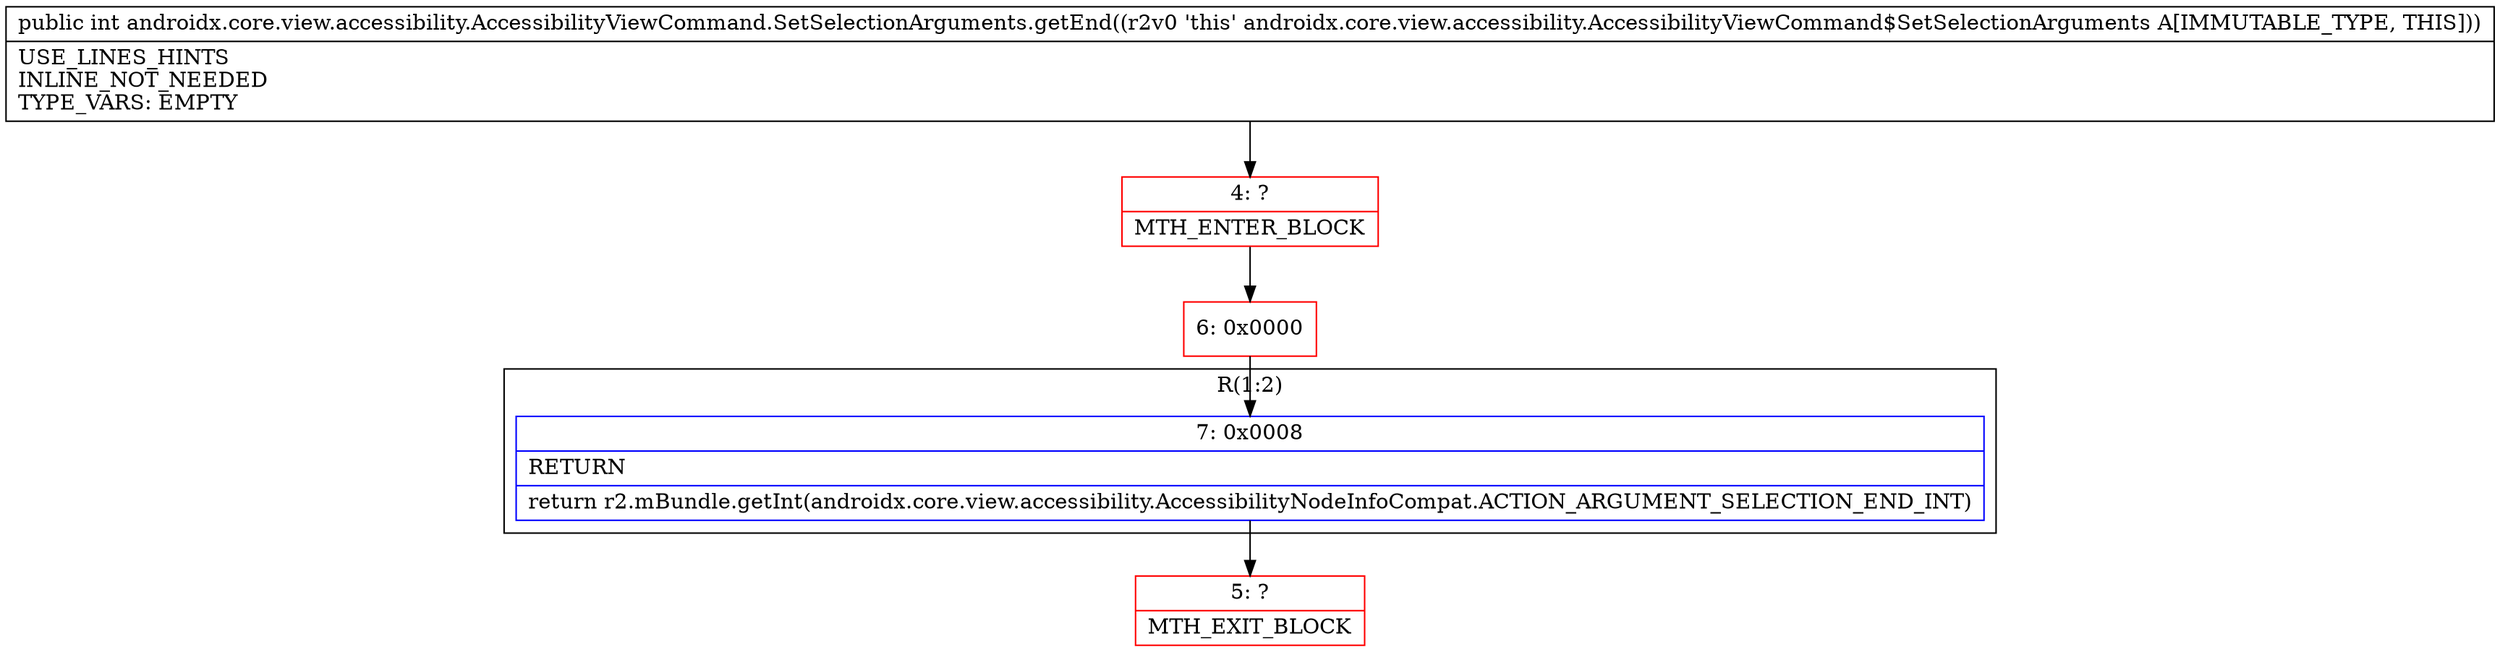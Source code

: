 digraph "CFG forandroidx.core.view.accessibility.AccessibilityViewCommand.SetSelectionArguments.getEnd()I" {
subgraph cluster_Region_1492587159 {
label = "R(1:2)";
node [shape=record,color=blue];
Node_7 [shape=record,label="{7\:\ 0x0008|RETURN\l|return r2.mBundle.getInt(androidx.core.view.accessibility.AccessibilityNodeInfoCompat.ACTION_ARGUMENT_SELECTION_END_INT)\l}"];
}
Node_4 [shape=record,color=red,label="{4\:\ ?|MTH_ENTER_BLOCK\l}"];
Node_6 [shape=record,color=red,label="{6\:\ 0x0000}"];
Node_5 [shape=record,color=red,label="{5\:\ ?|MTH_EXIT_BLOCK\l}"];
MethodNode[shape=record,label="{public int androidx.core.view.accessibility.AccessibilityViewCommand.SetSelectionArguments.getEnd((r2v0 'this' androidx.core.view.accessibility.AccessibilityViewCommand$SetSelectionArguments A[IMMUTABLE_TYPE, THIS]))  | USE_LINES_HINTS\lINLINE_NOT_NEEDED\lTYPE_VARS: EMPTY\l}"];
MethodNode -> Node_4;Node_7 -> Node_5;
Node_4 -> Node_6;
Node_6 -> Node_7;
}

